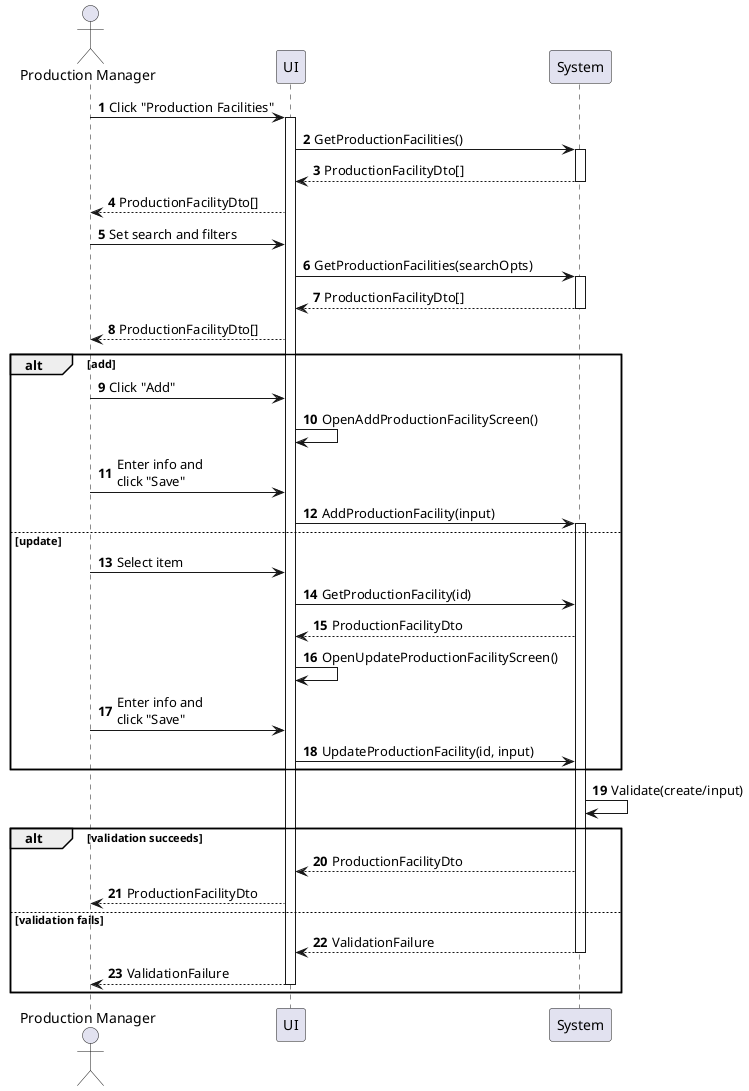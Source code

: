 @startuml production-facility-manage
autonumber

actor "Production Manager" as a
participant UI as f
participant System as b

a -> f : Click "Production Facilities"
activate f
f -> b : GetProductionFacilities()
activate b
return ProductionFacilityDto[]
f --> a : ProductionFacilityDto[]
a -> f : Set search and filters
f -> b : GetProductionFacilities(searchOpts)
activate b
return ProductionFacilityDto[]
f --> a : ProductionFacilityDto[]

alt add
    a -> f : Click "Add"
    f -> f : OpenAddProductionFacilityScreen()
    a -> f : Enter info and\nclick "Save"
    f -> b : AddProductionFacility(input)
    activate b
else update
    a -> f : Select item
    f -> b : GetProductionFacility(id)
    b --> f : ProductionFacilityDto
    f -> f : OpenUpdateProductionFacilityScreen()
    a -> f : Enter info and\nclick "Save"
    f -> b : UpdateProductionFacility(id, input)
end

b -> b : Validate(create/input)

alt validation succeeds
    b --> f : ProductionFacilityDto
    f --> a : ProductionFacilityDto
else validation fails
    return ValidationFailure
    return ValidationFailure
end
@enduml